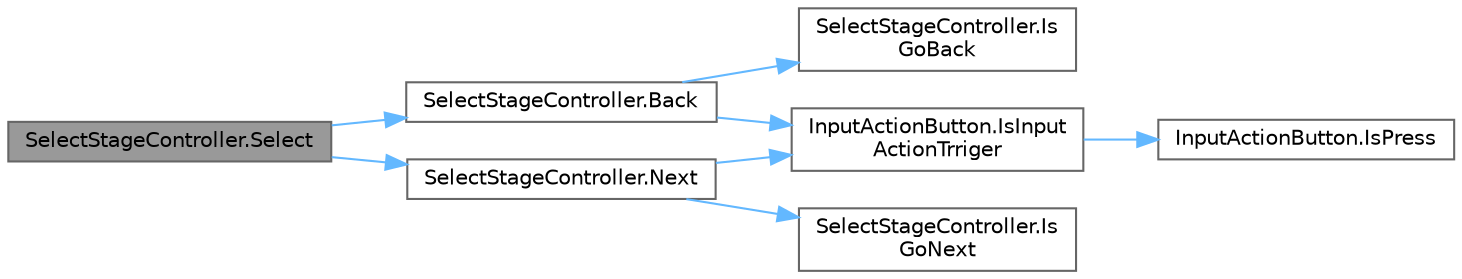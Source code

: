 digraph "SelectStageController.Select"
{
 // LATEX_PDF_SIZE
  bgcolor="transparent";
  edge [fontname=Helvetica,fontsize=10,labelfontname=Helvetica,labelfontsize=10];
  node [fontname=Helvetica,fontsize=10,shape=box,height=0.2,width=0.4];
  rankdir="LR";
  Node1 [id="Node000001",label="SelectStageController.Select",height=0.2,width=0.4,color="gray40", fillcolor="grey60", style="filled", fontcolor="black",tooltip=" "];
  Node1 -> Node2 [id="edge1_Node000001_Node000002",color="steelblue1",style="solid",tooltip=" "];
  Node2 [id="Node000002",label="SelectStageController.Back",height=0.2,width=0.4,color="grey40", fillcolor="white", style="filled",URL="$class_select_stage_controller.html#aa8d39826d866dbc485f978aaf2c93ba6",tooltip=" "];
  Node2 -> Node3 [id="edge2_Node000002_Node000003",color="steelblue1",style="solid",tooltip=" "];
  Node3 [id="Node000003",label="SelectStageController.Is\lGoBack",height=0.2,width=0.4,color="grey40", fillcolor="white", style="filled",URL="$class_select_stage_controller.html#a4f56ee4fc63fa8d1c5fb6e1046f0abc5",tooltip=" "];
  Node2 -> Node4 [id="edge3_Node000002_Node000004",color="steelblue1",style="solid",tooltip=" "];
  Node4 [id="Node000004",label="InputActionButton.IsInput\lActionTrriger",height=0.2,width=0.4,color="grey40", fillcolor="white", style="filled",URL="$class_input_action_button.html#a847c561b8a3deeea260be80e698bd342",tooltip="ボタンを選択したかどうか"];
  Node4 -> Node5 [id="edge4_Node000004_Node000005",color="steelblue1",style="solid",tooltip=" "];
  Node5 [id="Node000005",label="InputActionButton.IsPress",height=0.2,width=0.4,color="grey40", fillcolor="white", style="filled",URL="$class_input_action_button.html#ab1c29386a568174cbcb4eaf2d498bb9c",tooltip=" "];
  Node1 -> Node6 [id="edge5_Node000001_Node000006",color="steelblue1",style="solid",tooltip=" "];
  Node6 [id="Node000006",label="SelectStageController.Next",height=0.2,width=0.4,color="grey40", fillcolor="white", style="filled",URL="$class_select_stage_controller.html#a49b32181213712d16724f45dd80587e4",tooltip=" "];
  Node6 -> Node7 [id="edge6_Node000006_Node000007",color="steelblue1",style="solid",tooltip=" "];
  Node7 [id="Node000007",label="SelectStageController.Is\lGoNext",height=0.2,width=0.4,color="grey40", fillcolor="white", style="filled",URL="$class_select_stage_controller.html#a5c0921353656813d212026722fd57d97",tooltip=" "];
  Node6 -> Node4 [id="edge7_Node000006_Node000004",color="steelblue1",style="solid",tooltip=" "];
}
